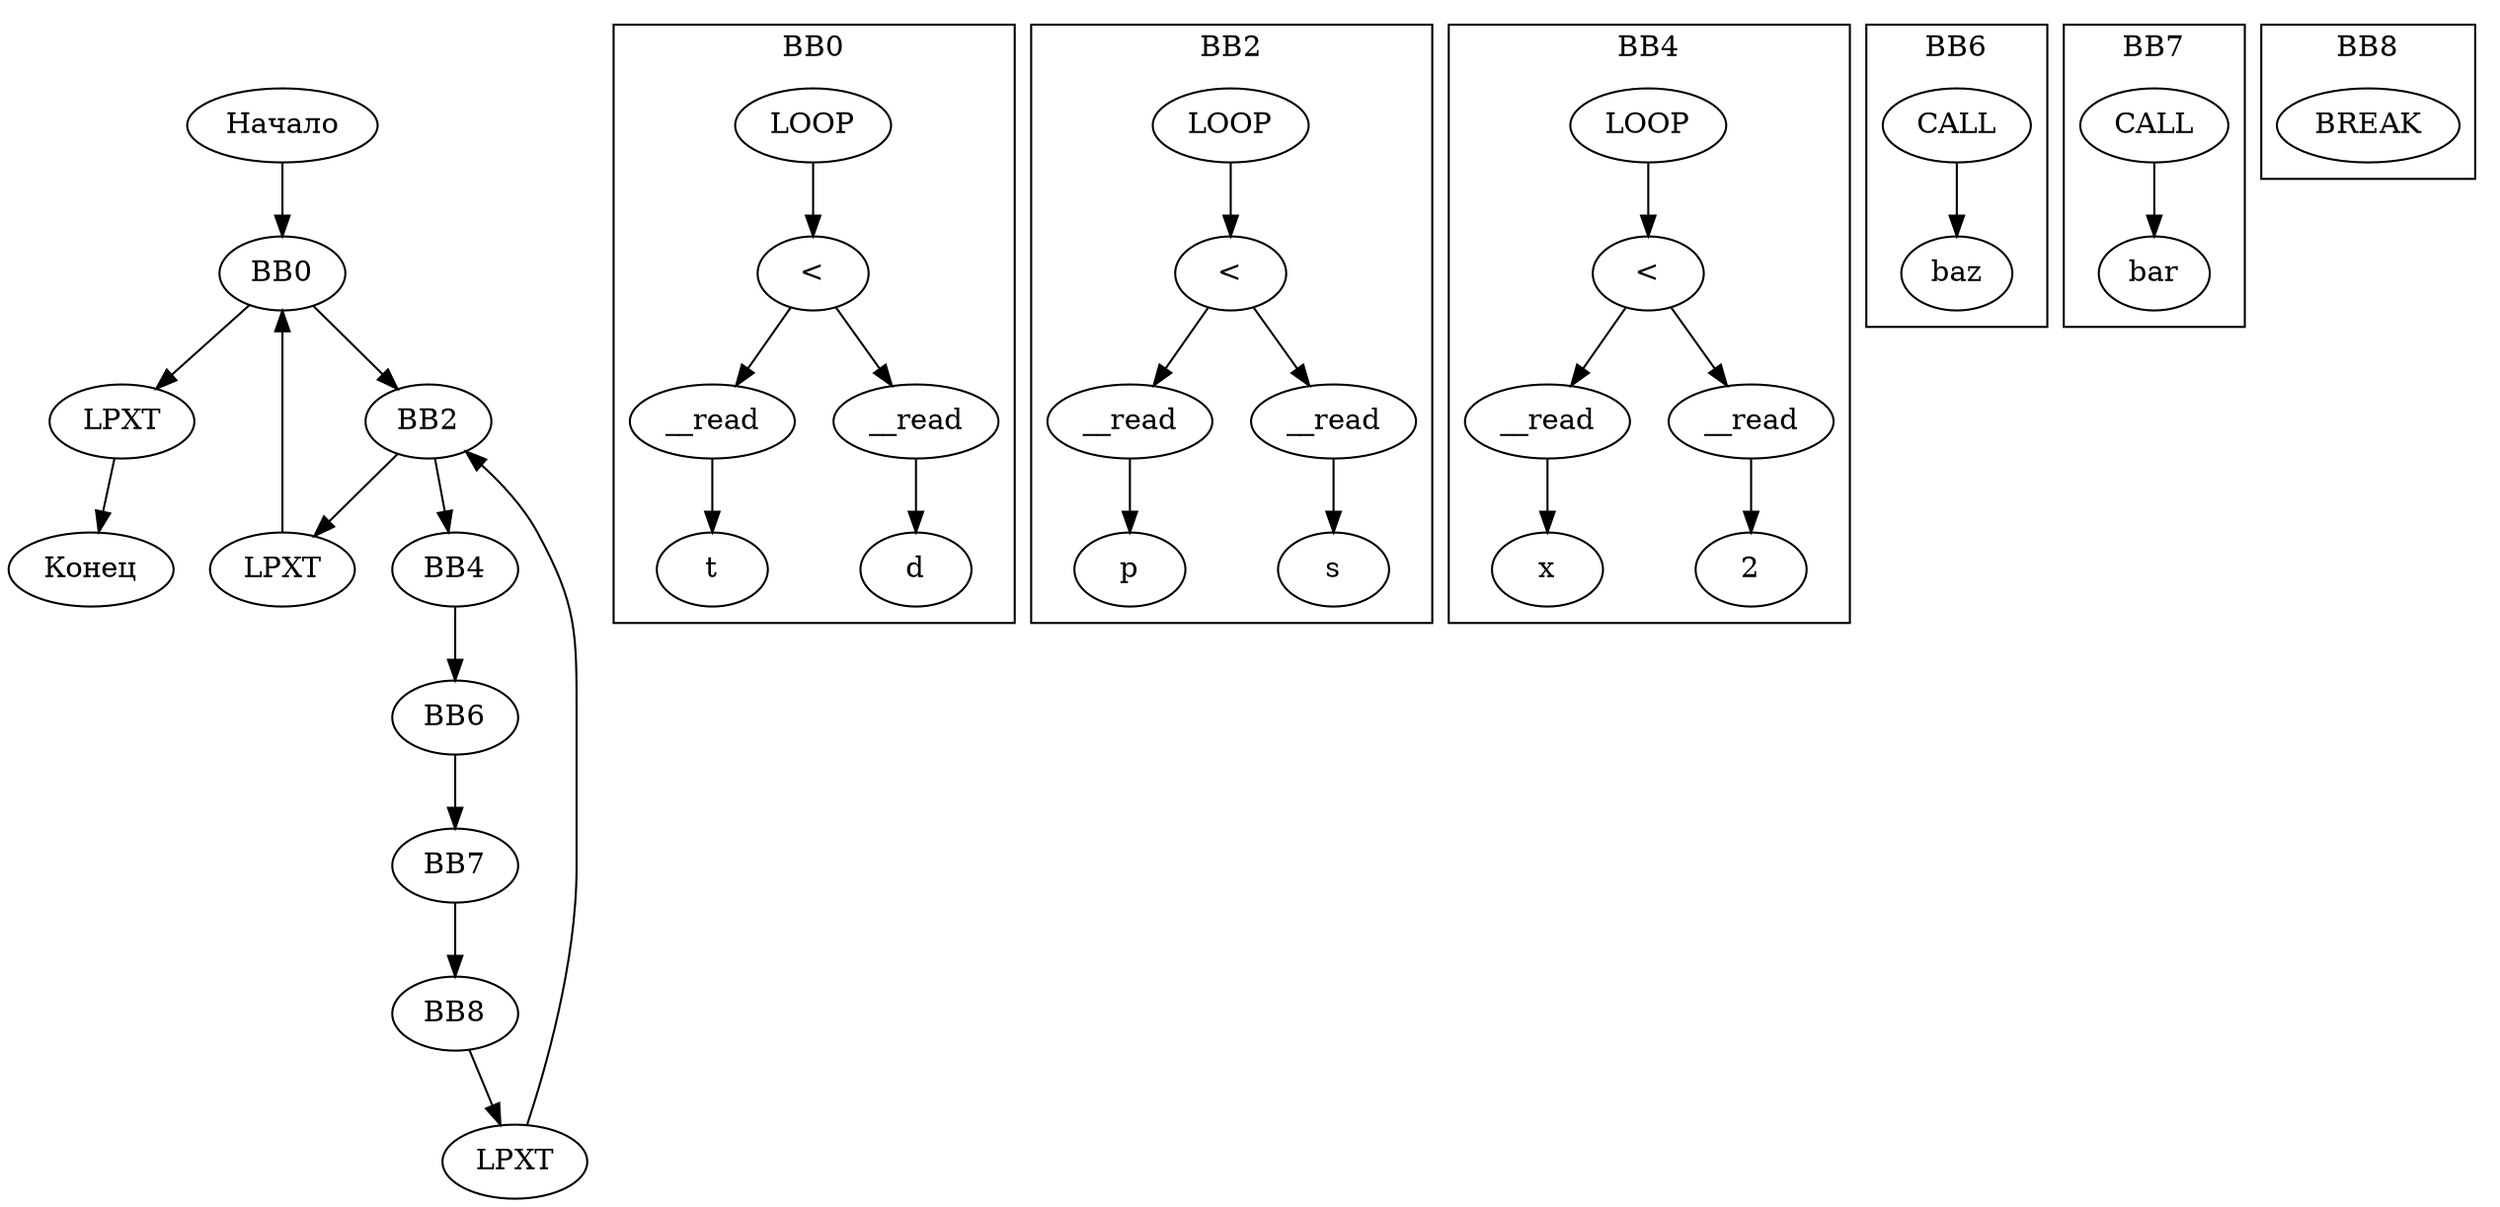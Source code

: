 digraph G {
    rankdir=TB;
    start [label="Начало"];
    end [label="Конец"];
    node0 [label="BB0"];
    node1 [label="LPXT"];
    node2 [label="BB2"];
    node3 [label="LPXT"];
    node4 [label="BB4"];
    node5 [label="LPXT"];
    node6 [label="BB6"];
    node7 [label="BB7"];
    node8 [label="BB8"];
    node0 -> node2;
    node0 -> node1;
    node2 -> node4;
    node2 -> node3;
    node3 -> node0;
    node4 -> node6;
    node5 -> node2;
    node6 -> node7;
    node7 -> node8;
    node8 -> node5;
    start -> node0;
    node1 -> end;
subgraph cluster_0 {
    label="BB0";
    cluster_0_node3999077864 [label="LOOP"];
    cluster_0_node3999067256 [label="<"];
    cluster_0_node3446541624 [label="__read"];
    cluster_0_node3999067568 [label="t"];
    cluster_0_node3533561051 [label="__read"];
    cluster_0_node3999068192 [label="d"];
    cluster_0_node3999077864 -> cluster_0_node3999067256;
    cluster_0_node3999067256 -> cluster_0_node3446541624;
    cluster_0_node3446541624 -> cluster_0_node3999067568;
    cluster_0_node3999067256 -> cluster_0_node3533561051;
    cluster_0_node3533561051 -> cluster_0_node3999068192;
}
subgraph cluster_2 {
    label="BB2";
    cluster_2_node3999078488 [label="LOOP"];
    cluster_2_node3999069128 [label="<"];
    cluster_2_node426177934 [label="__read"];
    cluster_2_node3999069440 [label="p"];
    cluster_2_node333633772 [label="__read"];
    cluster_2_node3999070064 [label="s"];
    cluster_2_node3999078488 -> cluster_2_node3999069128;
    cluster_2_node3999069128 -> cluster_2_node426177934;
    cluster_2_node426177934 -> cluster_2_node3999069440;
    cluster_2_node3999069128 -> cluster_2_node333633772;
    cluster_2_node333633772 -> cluster_2_node3999070064;
}
subgraph cluster_4 {
    label="BB4";
    cluster_4_node3999078800 [label="LOOP"];
    cluster_4_node3999071000 [label="<"];
    cluster_4_node2742308980 [label="__read"];
    cluster_4_node3999071312 [label="x"];
    cluster_4_node4233579844 [label="__read"];
    cluster_4_node3999071936 [label="2"];
    cluster_4_node3999078800 -> cluster_4_node3999071000;
    cluster_4_node3999071000 -> cluster_4_node2742308980;
    cluster_4_node2742308980 -> cluster_4_node3999071312;
    cluster_4_node3999071000 -> cluster_4_node4233579844;
    cluster_4_node4233579844 -> cluster_4_node3999071936;
}
subgraph cluster_6 {
    label="BB6";
    cluster_6_node3999074120 [label="CALL"];
    cluster_6_node3999073808 [label="baz"];
    cluster_6_node3999074120 -> cluster_6_node3999073808;
}
subgraph cluster_7 {
    label="BB7";
    cluster_7_node3999076928 [label="CALL"];
    cluster_7_node3999076616 [label="bar"];
    cluster_7_node3999076928 -> cluster_7_node3999076616;
}
subgraph cluster_8 {
    label="BB8";
    cluster_8_node3999077552 [label="BREAK"];
}
}
